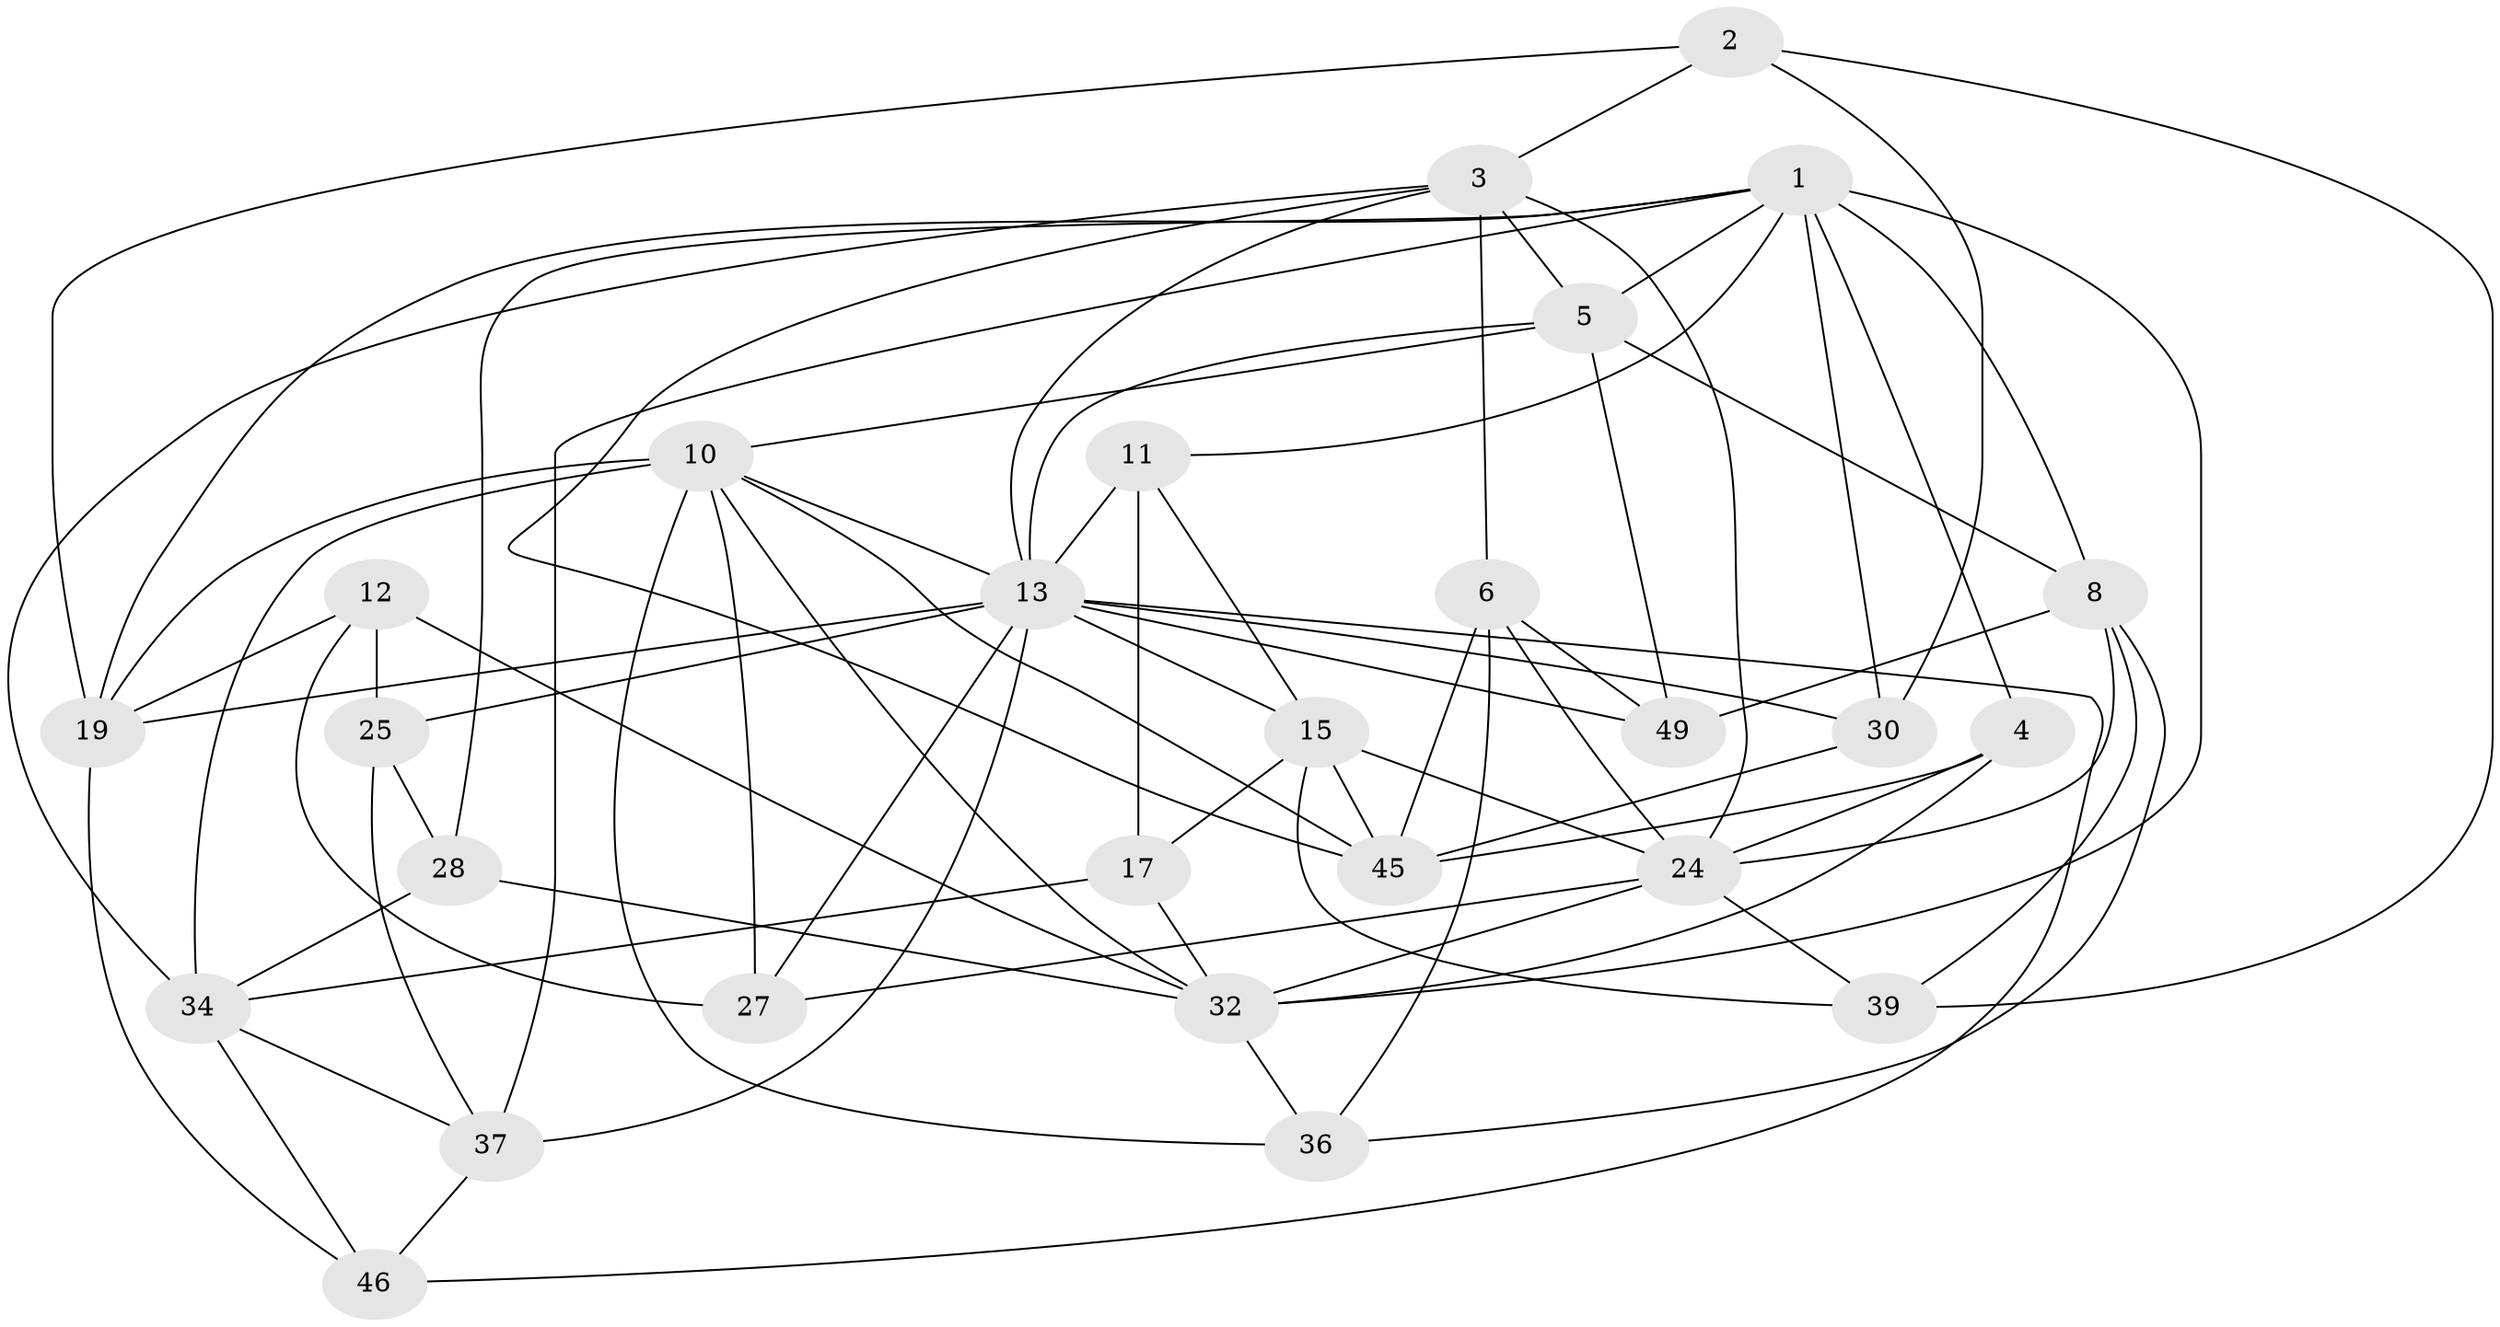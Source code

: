 // original degree distribution, {4: 1.0}
// Generated by graph-tools (version 1.1) at 2025/16/03/09/25 04:16:41]
// undirected, 27 vertices, 75 edges
graph export_dot {
graph [start="1"]
  node [color=gray90,style=filled];
  1 [super="+51+23+7"];
  2;
  3 [super="+35+16"];
  4;
  5 [super="+53"];
  6 [super="+52"];
  8 [super="+9"];
  10 [super="+22+26"];
  11 [super="+47"];
  12;
  13 [super="+14+20"];
  15 [super="+55"];
  17 [super="+18"];
  19 [super="+43"];
  24 [super="+41+40"];
  25;
  27;
  28;
  30 [super="+48"];
  32 [super="+38+50"];
  34 [super="+42"];
  36;
  37 [super="+44"];
  39;
  45 [super="+54"];
  46;
  49;
  1 -- 32;
  1 -- 8;
  1 -- 19;
  1 -- 4;
  1 -- 37 [weight=2];
  1 -- 28;
  1 -- 30 [weight=3];
  1 -- 5;
  1 -- 11;
  2 -- 39;
  2 -- 19;
  2 -- 3;
  2 -- 30;
  3 -- 45;
  3 -- 5;
  3 -- 24;
  3 -- 34;
  3 -- 6 [weight=2];
  3 -- 13;
  4 -- 32;
  4 -- 24;
  4 -- 45;
  5 -- 8;
  5 -- 49;
  5 -- 10;
  5 -- 13;
  6 -- 24;
  6 -- 36;
  6 -- 49;
  6 -- 45;
  8 -- 24;
  8 -- 39;
  8 -- 49;
  8 -- 36;
  10 -- 27;
  10 -- 32;
  10 -- 45;
  10 -- 34;
  10 -- 19;
  10 -- 36;
  10 -- 13;
  11 -- 17 [weight=3];
  11 -- 15;
  11 -- 13;
  12 -- 27;
  12 -- 25;
  12 -- 32;
  12 -- 19;
  13 -- 49;
  13 -- 15;
  13 -- 37;
  13 -- 46;
  13 -- 19;
  13 -- 25;
  13 -- 27;
  13 -- 30;
  15 -- 17;
  15 -- 39;
  15 -- 45;
  15 -- 24;
  17 -- 34;
  17 -- 32;
  19 -- 46;
  24 -- 27;
  24 -- 32;
  24 -- 39;
  25 -- 37;
  25 -- 28;
  28 -- 34;
  28 -- 32;
  30 -- 45;
  32 -- 36;
  34 -- 46;
  34 -- 37;
  37 -- 46;
}
